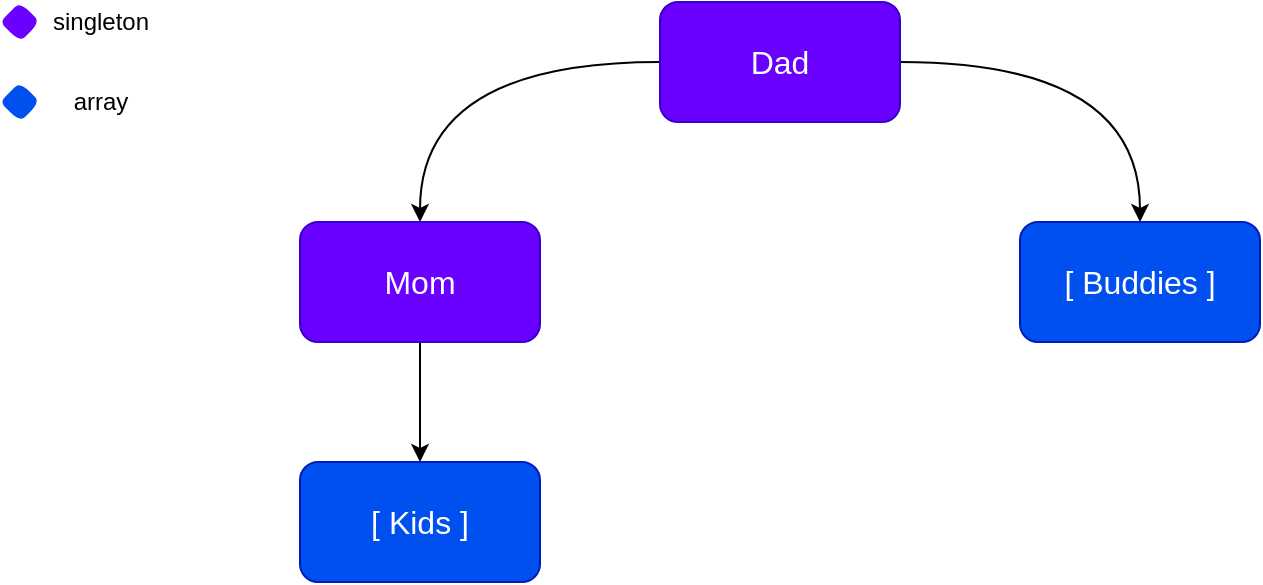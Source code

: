 <mxfile>
    <diagram id="6fI17q43xo40MegwSZ9Q" name="Page-1">
        <mxGraphModel dx="762" dy="450" grid="1" gridSize="10" guides="1" tooltips="1" connect="1" arrows="1" fold="1" page="1" pageScale="1" pageWidth="850" pageHeight="1100" math="0" shadow="0">
            <root>
                <mxCell id="0"/>
                <mxCell id="1" parent="0"/>
                <mxCell id="6" style="edgeStyle=orthogonalEdgeStyle;orthogonalLoop=1;jettySize=auto;html=1;entryX=0.5;entryY=0;entryDx=0;entryDy=0;curved=1;" parent="1" source="2" target="5" edge="1">
                    <mxGeometry relative="1" as="geometry"/>
                </mxCell>
                <mxCell id="11" style="edgeStyle=orthogonalEdgeStyle;orthogonalLoop=1;jettySize=auto;html=1;entryX=0.5;entryY=0;entryDx=0;entryDy=0;curved=1;" parent="1" source="2" target="3" edge="1">
                    <mxGeometry relative="1" as="geometry"/>
                </mxCell>
                <mxCell id="2" value="Dad" style="whiteSpace=wrap;html=1;fillColor=#6a00ff;strokeColor=#3700CC;fontColor=#ffffff;fontSize=16;rounded=1;" parent="1" vertex="1">
                    <mxGeometry x="360" y="10" width="120" height="60" as="geometry"/>
                </mxCell>
                <mxCell id="10" style="edgeStyle=orthogonalEdgeStyle;orthogonalLoop=1;jettySize=auto;html=1;entryX=0.5;entryY=0;entryDx=0;entryDy=0;curved=1;" parent="1" source="3" target="8" edge="1">
                    <mxGeometry relative="1" as="geometry"/>
                </mxCell>
                <mxCell id="3" value="Mom" style="whiteSpace=wrap;html=1;fillColor=#6a00ff;strokeColor=#3700CC;fontColor=#ffffff;fontSize=16;rounded=1;" parent="1" vertex="1">
                    <mxGeometry x="180" y="120" width="120" height="60" as="geometry"/>
                </mxCell>
                <mxCell id="5" value="[ Buddies ]" style="whiteSpace=wrap;html=1;fillColor=#0050ef;strokeColor=#001DBC;fontColor=#ffffff;fontSize=16;rounded=1;" parent="1" vertex="1">
                    <mxGeometry x="540" y="120" width="120" height="60" as="geometry"/>
                </mxCell>
                <mxCell id="8" value="[ Kids ]" style="whiteSpace=wrap;html=1;fillColor=#0050ef;strokeColor=#001DBC;fontColor=#ffffff;fontSize=16;rounded=1;" parent="1" vertex="1">
                    <mxGeometry x="180" y="240" width="120" height="60" as="geometry"/>
                </mxCell>
                <mxCell id="12" value="" style="rhombus;whiteSpace=wrap;html=1;fillColor=#6a00ff;fontColor=#ffffff;strokeColor=none;rounded=1;" vertex="1" parent="1">
                    <mxGeometry x="30" y="10" width="20" height="20" as="geometry"/>
                </mxCell>
                <mxCell id="13" value="" style="rhombus;whiteSpace=wrap;html=1;fillColor=#0050ef;fontColor=#ffffff;rounded=1;strokeColor=none;" vertex="1" parent="1">
                    <mxGeometry x="30" y="50" width="20" height="20" as="geometry"/>
                </mxCell>
                <mxCell id="14" value="singleton" style="text;html=1;resizable=0;autosize=1;align=center;verticalAlign=middle;points=[];fillColor=none;strokeColor=none;rounded=0;" vertex="1" parent="1">
                    <mxGeometry x="50" y="10" width="60" height="20" as="geometry"/>
                </mxCell>
                <mxCell id="15" value="array" style="text;html=1;resizable=0;autosize=1;align=center;verticalAlign=middle;points=[];fillColor=none;strokeColor=none;rounded=0;" vertex="1" parent="1">
                    <mxGeometry x="60" y="50" width="40" height="20" as="geometry"/>
                </mxCell>
            </root>
        </mxGraphModel>
    </diagram>
</mxfile>